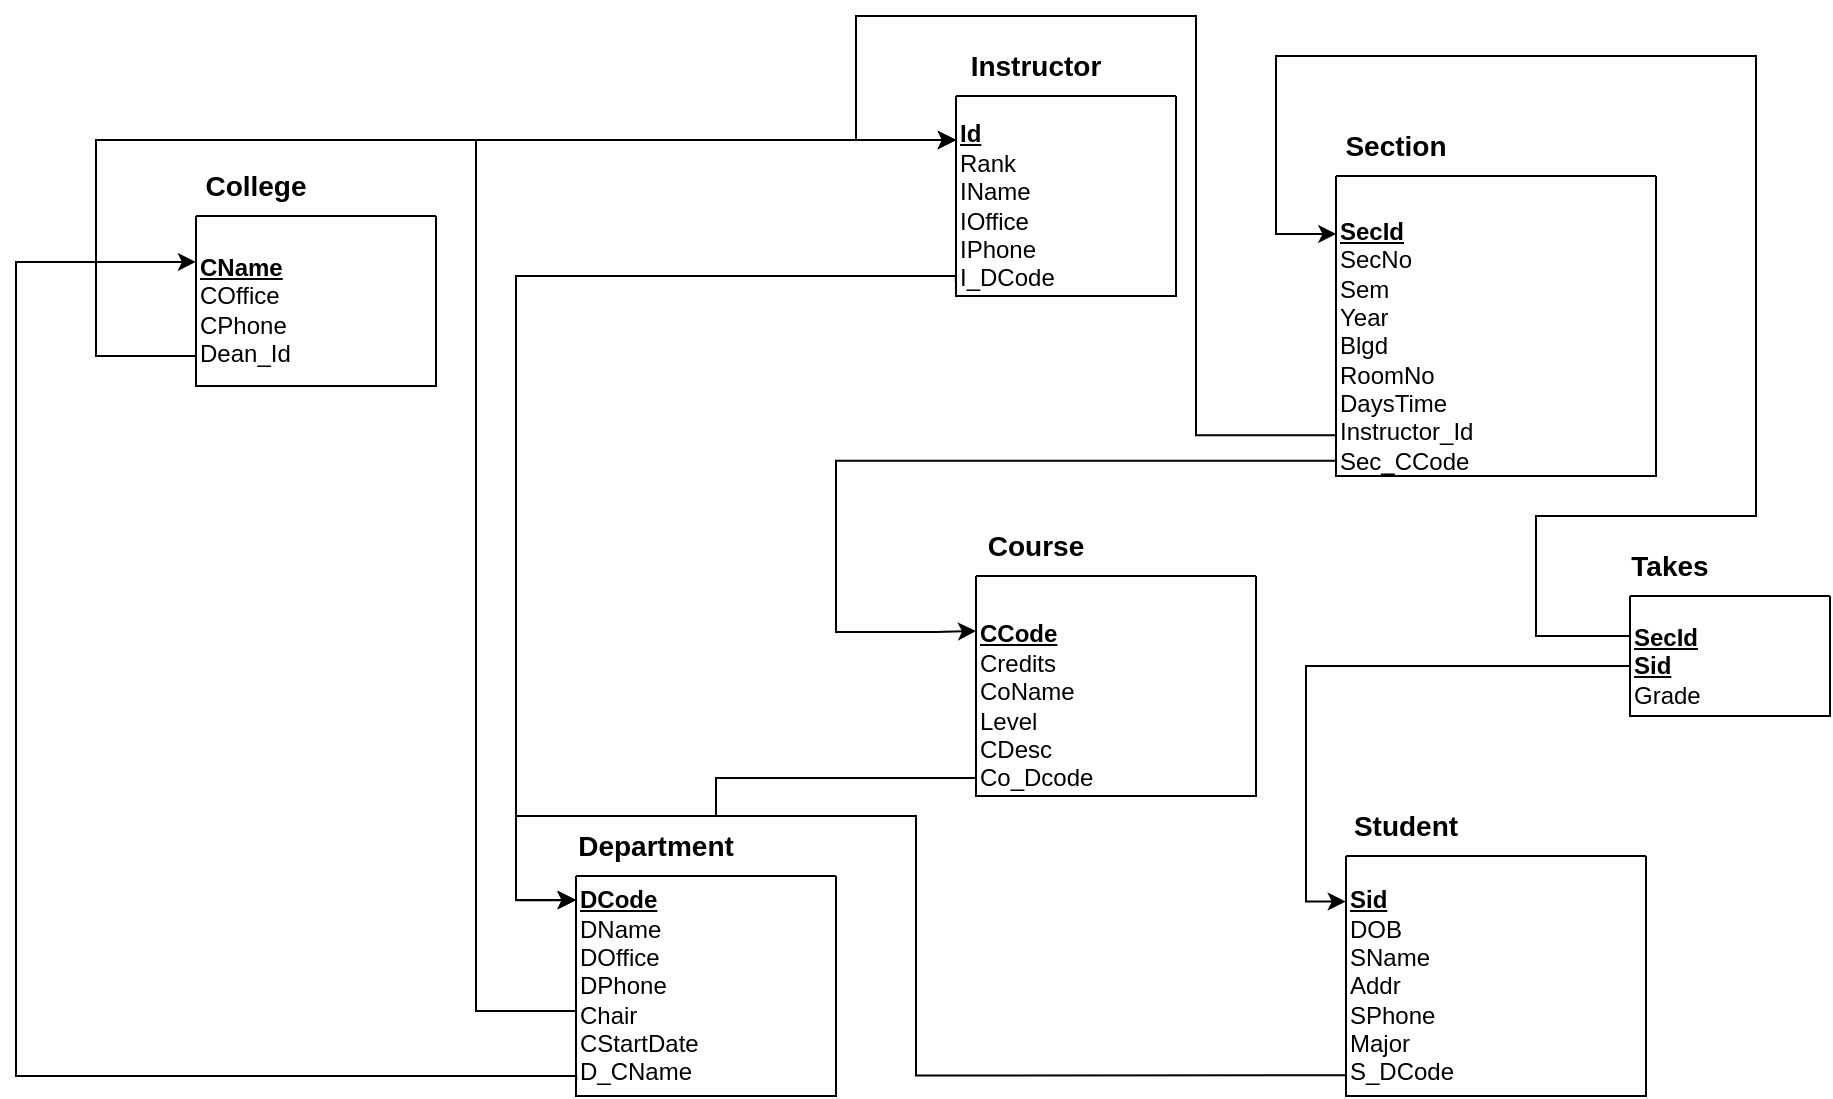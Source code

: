 <mxfile version="21.8.0" type="device">
  <diagram name="Page-1" id="uz9BvFtWpMFxNiBkFplC">
    <mxGraphModel dx="1315" dy="577" grid="1" gridSize="10" guides="1" tooltips="1" connect="1" arrows="1" fold="1" page="1" pageScale="1" pageWidth="1654" pageHeight="1169" math="0" shadow="0">
      <root>
        <mxCell id="0" />
        <mxCell id="1" parent="0" />
        <mxCell id="jf_pN6PWuNRnCiqlb17B-40" style="edgeStyle=orthogonalEdgeStyle;rounded=0;orthogonalLoop=1;jettySize=auto;html=1;exitX=-0.001;exitY=0.928;exitDx=0;exitDy=0;exitPerimeter=0;entryX=0;entryY=0.108;entryDx=0;entryDy=0;entryPerimeter=0;" parent="1" source="jf_pN6PWuNRnCiqlb17B-3" target="jf_pN6PWuNRnCiqlb17B-7" edge="1">
          <mxGeometry relative="1" as="geometry">
            <mxPoint x="310" y="470" as="targetPoint" />
            <Array as="points">
              <mxPoint x="500" y="150" />
              <mxPoint x="280" y="150" />
              <mxPoint x="280" y="462" />
              <mxPoint x="310" y="462" />
            </Array>
          </mxGeometry>
        </mxCell>
        <mxCell id="jf_pN6PWuNRnCiqlb17B-3" value="" style="swimlane;startSize=0;" parent="1" vertex="1">
          <mxGeometry x="500" y="60" width="110" height="100" as="geometry" />
        </mxCell>
        <mxCell id="jf_pN6PWuNRnCiqlb17B-4" value="&lt;b&gt;&lt;u&gt;Id&lt;/u&gt;&lt;/b&gt;&lt;br&gt;Rank&lt;br&gt;IName&lt;br&gt;IOffice&lt;br&gt;IPhone&lt;br&gt;I_DCode" style="text;html=1;strokeColor=none;fillColor=none;align=left;verticalAlign=middle;whiteSpace=wrap;rounded=0;" parent="jf_pN6PWuNRnCiqlb17B-3" vertex="1">
          <mxGeometry y="40" width="70" height="30" as="geometry" />
        </mxCell>
        <mxCell id="jf_pN6PWuNRnCiqlb17B-5" value="&lt;b&gt;&lt;font style=&quot;font-size: 14px;&quot;&gt;Instructor&lt;/font&gt;&lt;/b&gt;" style="text;html=1;strokeColor=none;fillColor=none;align=center;verticalAlign=middle;whiteSpace=wrap;rounded=0;" parent="1" vertex="1">
          <mxGeometry x="510" y="30" width="60" height="30" as="geometry" />
        </mxCell>
        <mxCell id="jf_pN6PWuNRnCiqlb17B-6" value="&lt;b&gt;&lt;font style=&quot;font-size: 14px;&quot;&gt;Department&lt;/font&gt;&lt;/b&gt;" style="text;html=1;strokeColor=none;fillColor=none;align=center;verticalAlign=middle;whiteSpace=wrap;rounded=0;" parent="1" vertex="1">
          <mxGeometry x="320" y="420" width="60" height="30" as="geometry" />
        </mxCell>
        <mxCell id="jf_pN6PWuNRnCiqlb17B-42" style="edgeStyle=orthogonalEdgeStyle;rounded=0;orthogonalLoop=1;jettySize=auto;html=1;exitX=0.001;exitY=0.926;exitDx=0;exitDy=0;entryX=-0.001;entryY=0.311;entryDx=0;entryDy=0;entryPerimeter=0;exitPerimeter=0;" parent="1" source="jf_pN6PWuNRnCiqlb17B-7" target="jf_pN6PWuNRnCiqlb17B-11" edge="1">
          <mxGeometry relative="1" as="geometry">
            <Array as="points">
              <mxPoint x="310" y="550" />
              <mxPoint x="30" y="550" />
              <mxPoint x="30" y="143" />
            </Array>
          </mxGeometry>
        </mxCell>
        <mxCell id="jf_pN6PWuNRnCiqlb17B-7" value="" style="swimlane;startSize=0;" parent="1" vertex="1">
          <mxGeometry x="310" y="450" width="130" height="110" as="geometry" />
        </mxCell>
        <mxCell id="jf_pN6PWuNRnCiqlb17B-8" value="&lt;b&gt;&lt;u&gt;DCode&lt;/u&gt;&lt;/b&gt;&lt;br&gt;DName&lt;br&gt;DOffice&lt;br&gt;DPhone&lt;br&gt;Chair&lt;br&gt;CStartDate&lt;br&gt;D_CName" style="text;html=1;strokeColor=none;fillColor=none;align=left;verticalAlign=middle;whiteSpace=wrap;rounded=0;" parent="jf_pN6PWuNRnCiqlb17B-7" vertex="1">
          <mxGeometry y="30" width="60" height="50" as="geometry" />
        </mxCell>
        <mxCell id="jf_pN6PWuNRnCiqlb17B-32" style="edgeStyle=orthogonalEdgeStyle;rounded=0;orthogonalLoop=1;jettySize=auto;html=1;exitX=-0.001;exitY=0.822;exitDx=0;exitDy=0;exitPerimeter=0;" parent="1" source="jf_pN6PWuNRnCiqlb17B-11" edge="1">
          <mxGeometry relative="1" as="geometry">
            <Array as="points">
              <mxPoint x="120" y="190" />
              <mxPoint x="70" y="190" />
              <mxPoint x="70" y="82" />
            </Array>
            <mxPoint x="500" y="82" as="targetPoint" />
          </mxGeometry>
        </mxCell>
        <mxCell id="jf_pN6PWuNRnCiqlb17B-9" value="" style="swimlane;startSize=0;" parent="1" vertex="1">
          <mxGeometry x="120" y="120" width="120" height="85" as="geometry" />
        </mxCell>
        <mxCell id="jf_pN6PWuNRnCiqlb17B-10" value="&lt;b&gt;&lt;font style=&quot;font-size: 14px;&quot;&gt;College&lt;/font&gt;&lt;/b&gt;" style="text;html=1;strokeColor=none;fillColor=none;align=center;verticalAlign=middle;whiteSpace=wrap;rounded=0;" parent="jf_pN6PWuNRnCiqlb17B-9" vertex="1">
          <mxGeometry y="-30" width="60" height="30" as="geometry" />
        </mxCell>
        <mxCell id="jf_pN6PWuNRnCiqlb17B-39" style="edgeStyle=orthogonalEdgeStyle;rounded=0;orthogonalLoop=1;jettySize=auto;html=1;exitX=-0.001;exitY=0.918;exitDx=0;exitDy=0;exitPerimeter=0;entryX=0;entryY=0.107;entryDx=0;entryDy=0;entryPerimeter=0;" parent="1" source="jf_pN6PWuNRnCiqlb17B-15" target="jf_pN6PWuNRnCiqlb17B-7" edge="1">
          <mxGeometry relative="1" as="geometry">
            <Array as="points">
              <mxPoint x="380" y="401" />
              <mxPoint x="380" y="420" />
              <mxPoint x="280" y="420" />
              <mxPoint x="280" y="462" />
              <mxPoint x="310" y="462" />
            </Array>
            <mxPoint x="310" y="470" as="targetPoint" />
          </mxGeometry>
        </mxCell>
        <mxCell id="jf_pN6PWuNRnCiqlb17B-15" value="" style="swimlane;startSize=0;" parent="1" vertex="1">
          <mxGeometry x="510" y="300" width="140" height="110" as="geometry" />
        </mxCell>
        <mxCell id="jf_pN6PWuNRnCiqlb17B-16" value="&lt;b&gt;&lt;u&gt;CCode&lt;/u&gt;&lt;/b&gt;&lt;br&gt;Credits&lt;br&gt;CoName&lt;br&gt;Level&lt;br&gt;CDesc&lt;br&gt;Co_Dcode" style="text;html=1;strokeColor=none;fillColor=none;align=left;verticalAlign=middle;whiteSpace=wrap;rounded=0;" parent="jf_pN6PWuNRnCiqlb17B-15" vertex="1">
          <mxGeometry y="50" width="60" height="30" as="geometry" />
        </mxCell>
        <mxCell id="jf_pN6PWuNRnCiqlb17B-17" value="&lt;font style=&quot;font-size: 14px;&quot;&gt;&lt;b&gt;Course&lt;/b&gt;&lt;/font&gt;" style="text;html=1;strokeColor=none;fillColor=none;align=center;verticalAlign=middle;whiteSpace=wrap;rounded=0;" parent="jf_pN6PWuNRnCiqlb17B-15" vertex="1">
          <mxGeometry y="-30" width="60" height="30" as="geometry" />
        </mxCell>
        <mxCell id="jf_pN6PWuNRnCiqlb17B-45" style="edgeStyle=orthogonalEdgeStyle;rounded=0;orthogonalLoop=1;jettySize=auto;html=1;exitX=0.001;exitY=0.914;exitDx=0;exitDy=0;entryX=-0.002;entryY=0.11;entryDx=0;entryDy=0;exitPerimeter=0;entryPerimeter=0;" parent="1" source="jf_pN6PWuNRnCiqlb17B-18" target="jf_pN6PWuNRnCiqlb17B-7" edge="1">
          <mxGeometry relative="1" as="geometry">
            <Array as="points">
              <mxPoint x="480" y="550" />
              <mxPoint x="480" y="420" />
              <mxPoint x="280" y="420" />
              <mxPoint x="280" y="462" />
            </Array>
          </mxGeometry>
        </mxCell>
        <mxCell id="jf_pN6PWuNRnCiqlb17B-18" value="" style="swimlane;startSize=0;" parent="1" vertex="1">
          <mxGeometry x="695" y="440" width="150" height="120" as="geometry" />
        </mxCell>
        <mxCell id="jf_pN6PWuNRnCiqlb17B-19" value="&lt;b&gt;&lt;u&gt;Sid&lt;/u&gt;&lt;/b&gt;&lt;br&gt;DOB&lt;br&gt;SName&lt;br&gt;Addr&lt;br&gt;SPhone&lt;br&gt;Major&lt;br&gt;S_DCode" style="text;html=1;strokeColor=none;fillColor=none;align=left;verticalAlign=middle;whiteSpace=wrap;rounded=0;" parent="jf_pN6PWuNRnCiqlb17B-18" vertex="1">
          <mxGeometry y="50" width="60" height="30" as="geometry" />
        </mxCell>
        <mxCell id="jf_pN6PWuNRnCiqlb17B-20" value="&lt;b&gt;&lt;font style=&quot;font-size: 14px;&quot;&gt;Student&lt;/font&gt;&lt;/b&gt;" style="text;html=1;strokeColor=none;fillColor=none;align=center;verticalAlign=middle;whiteSpace=wrap;rounded=0;" parent="1" vertex="1">
          <mxGeometry x="695" y="410" width="60" height="30" as="geometry" />
        </mxCell>
        <mxCell id="jf_pN6PWuNRnCiqlb17B-21" value="" style="swimlane;startSize=0;" parent="1" vertex="1">
          <mxGeometry x="837" y="310" width="100" height="60" as="geometry" />
        </mxCell>
        <mxCell id="jf_pN6PWuNRnCiqlb17B-23" value="&lt;font style=&quot;font-size: 14px;&quot;&gt;&lt;b&gt;Takes&lt;/b&gt;&lt;/font&gt;" style="text;html=1;strokeColor=none;fillColor=none;align=center;verticalAlign=middle;whiteSpace=wrap;rounded=0;" parent="1" vertex="1">
          <mxGeometry x="827" y="280" width="60" height="30" as="geometry" />
        </mxCell>
        <mxCell id="jf_pN6PWuNRnCiqlb17B-36" style="edgeStyle=orthogonalEdgeStyle;rounded=0;orthogonalLoop=1;jettySize=auto;html=1;exitX=-0.002;exitY=0.864;exitDx=0;exitDy=0;exitPerimeter=0;" parent="1" source="jf_pN6PWuNRnCiqlb17B-27" edge="1">
          <mxGeometry relative="1" as="geometry">
            <mxPoint x="500" y="82" as="targetPoint" />
            <Array as="points">
              <mxPoint x="620" y="230" />
              <mxPoint x="620" y="20" />
              <mxPoint x="450" y="20" />
              <mxPoint x="450" y="82" />
              <mxPoint x="500" y="82" />
            </Array>
          </mxGeometry>
        </mxCell>
        <mxCell id="jf_pN6PWuNRnCiqlb17B-41" style="edgeStyle=orthogonalEdgeStyle;rounded=0;orthogonalLoop=1;jettySize=auto;html=1;exitX=-0.001;exitY=0.949;exitDx=0;exitDy=0;entryX=0;entryY=0.25;entryDx=0;entryDy=0;exitPerimeter=0;" parent="1" source="jf_pN6PWuNRnCiqlb17B-27" target="jf_pN6PWuNRnCiqlb17B-15" edge="1">
          <mxGeometry relative="1" as="geometry">
            <Array as="points">
              <mxPoint x="440" y="242" />
              <mxPoint x="440" y="328" />
              <mxPoint x="490" y="328" />
            </Array>
          </mxGeometry>
        </mxCell>
        <mxCell id="jf_pN6PWuNRnCiqlb17B-27" value="" style="swimlane;startSize=0;" parent="1" vertex="1">
          <mxGeometry x="690" y="100" width="160" height="150" as="geometry" />
        </mxCell>
        <mxCell id="jf_pN6PWuNRnCiqlb17B-28" value="&lt;b&gt;&lt;u&gt;SecId&lt;/u&gt;&lt;/b&gt;&lt;br&gt;SecNo&lt;br&gt;Sem&lt;br&gt;Year&lt;br&gt;Blgd&lt;br&gt;RoomNo&lt;br&gt;DaysTime&lt;br&gt;Instructor_Id&lt;br&gt;Sec_CCode" style="text;html=1;strokeColor=none;fillColor=none;align=left;verticalAlign=middle;whiteSpace=wrap;rounded=0;" parent="jf_pN6PWuNRnCiqlb17B-27" vertex="1">
          <mxGeometry y="70" width="60" height="30" as="geometry" />
        </mxCell>
        <mxCell id="jf_pN6PWuNRnCiqlb17B-29" value="&lt;font style=&quot;font-size: 14px;&quot;&gt;&lt;b&gt;Section&lt;/b&gt;&lt;/font&gt;" style="text;html=1;strokeColor=none;fillColor=none;align=center;verticalAlign=middle;whiteSpace=wrap;rounded=0;" parent="1" vertex="1">
          <mxGeometry x="690" y="70" width="60" height="30" as="geometry" />
        </mxCell>
        <mxCell id="jf_pN6PWuNRnCiqlb17B-11" value="&lt;b&gt;&lt;u&gt;&lt;br&gt;CName&lt;/u&gt;&lt;/b&gt;&lt;br&gt;COffice&lt;br&gt;CPhone&lt;br&gt;Dean_Id" style="text;html=1;align=left;verticalAlign=middle;resizable=0;points=[];autosize=1;strokeColor=none;fillColor=none;" parent="1" vertex="1">
          <mxGeometry x="120" y="115" width="70" height="90" as="geometry" />
        </mxCell>
        <mxCell id="jf_pN6PWuNRnCiqlb17B-44" style="edgeStyle=orthogonalEdgeStyle;rounded=0;orthogonalLoop=1;jettySize=auto;html=1;exitX=0;exitY=0.5;exitDx=0;exitDy=0;entryX=-0.001;entryY=0.19;entryDx=0;entryDy=0;entryPerimeter=0;" parent="1" source="jf_pN6PWuNRnCiqlb17B-22" target="jf_pN6PWuNRnCiqlb17B-18" edge="1">
          <mxGeometry relative="1" as="geometry" />
        </mxCell>
        <mxCell id="jf_pN6PWuNRnCiqlb17B-46" style="edgeStyle=orthogonalEdgeStyle;rounded=0;orthogonalLoop=1;jettySize=auto;html=1;exitX=0;exitY=0;exitDx=0;exitDy=0;entryX=0.001;entryY=0.193;entryDx=0;entryDy=0;entryPerimeter=0;" parent="1" source="jf_pN6PWuNRnCiqlb17B-22" target="jf_pN6PWuNRnCiqlb17B-27" edge="1">
          <mxGeometry relative="1" as="geometry">
            <Array as="points">
              <mxPoint x="790" y="330" />
              <mxPoint x="790" y="270" />
              <mxPoint x="900" y="270" />
              <mxPoint x="900" y="40" />
              <mxPoint x="660" y="40" />
              <mxPoint x="660" y="129" />
            </Array>
          </mxGeometry>
        </mxCell>
        <mxCell id="jf_pN6PWuNRnCiqlb17B-22" value="&lt;b style=&quot;border-color: var(--border-color);&quot;&gt;&lt;u style=&quot;border-color: var(--border-color);&quot;&gt;SecId&lt;/u&gt;&lt;/b&gt;&lt;b&gt;&lt;u&gt;&lt;br&gt;Sid&lt;/u&gt;&lt;/b&gt;&lt;br&gt;Grade" style="text;html=1;strokeColor=none;fillColor=none;align=left;verticalAlign=middle;whiteSpace=wrap;rounded=0;" parent="1" vertex="1">
          <mxGeometry x="837" y="330" width="60" height="30" as="geometry" />
        </mxCell>
        <mxCell id="s6PS3lky0Xwu4awu7p4x-1" style="edgeStyle=orthogonalEdgeStyle;rounded=0;orthogonalLoop=1;jettySize=auto;html=1;exitX=0;exitY=0.75;exitDx=0;exitDy=0;" edge="1" parent="1" source="jf_pN6PWuNRnCiqlb17B-8">
          <mxGeometry relative="1" as="geometry">
            <mxPoint x="500" y="82" as="targetPoint" />
            <Array as="points">
              <mxPoint x="260" y="518" />
              <mxPoint x="260" y="82" />
            </Array>
          </mxGeometry>
        </mxCell>
      </root>
    </mxGraphModel>
  </diagram>
</mxfile>
